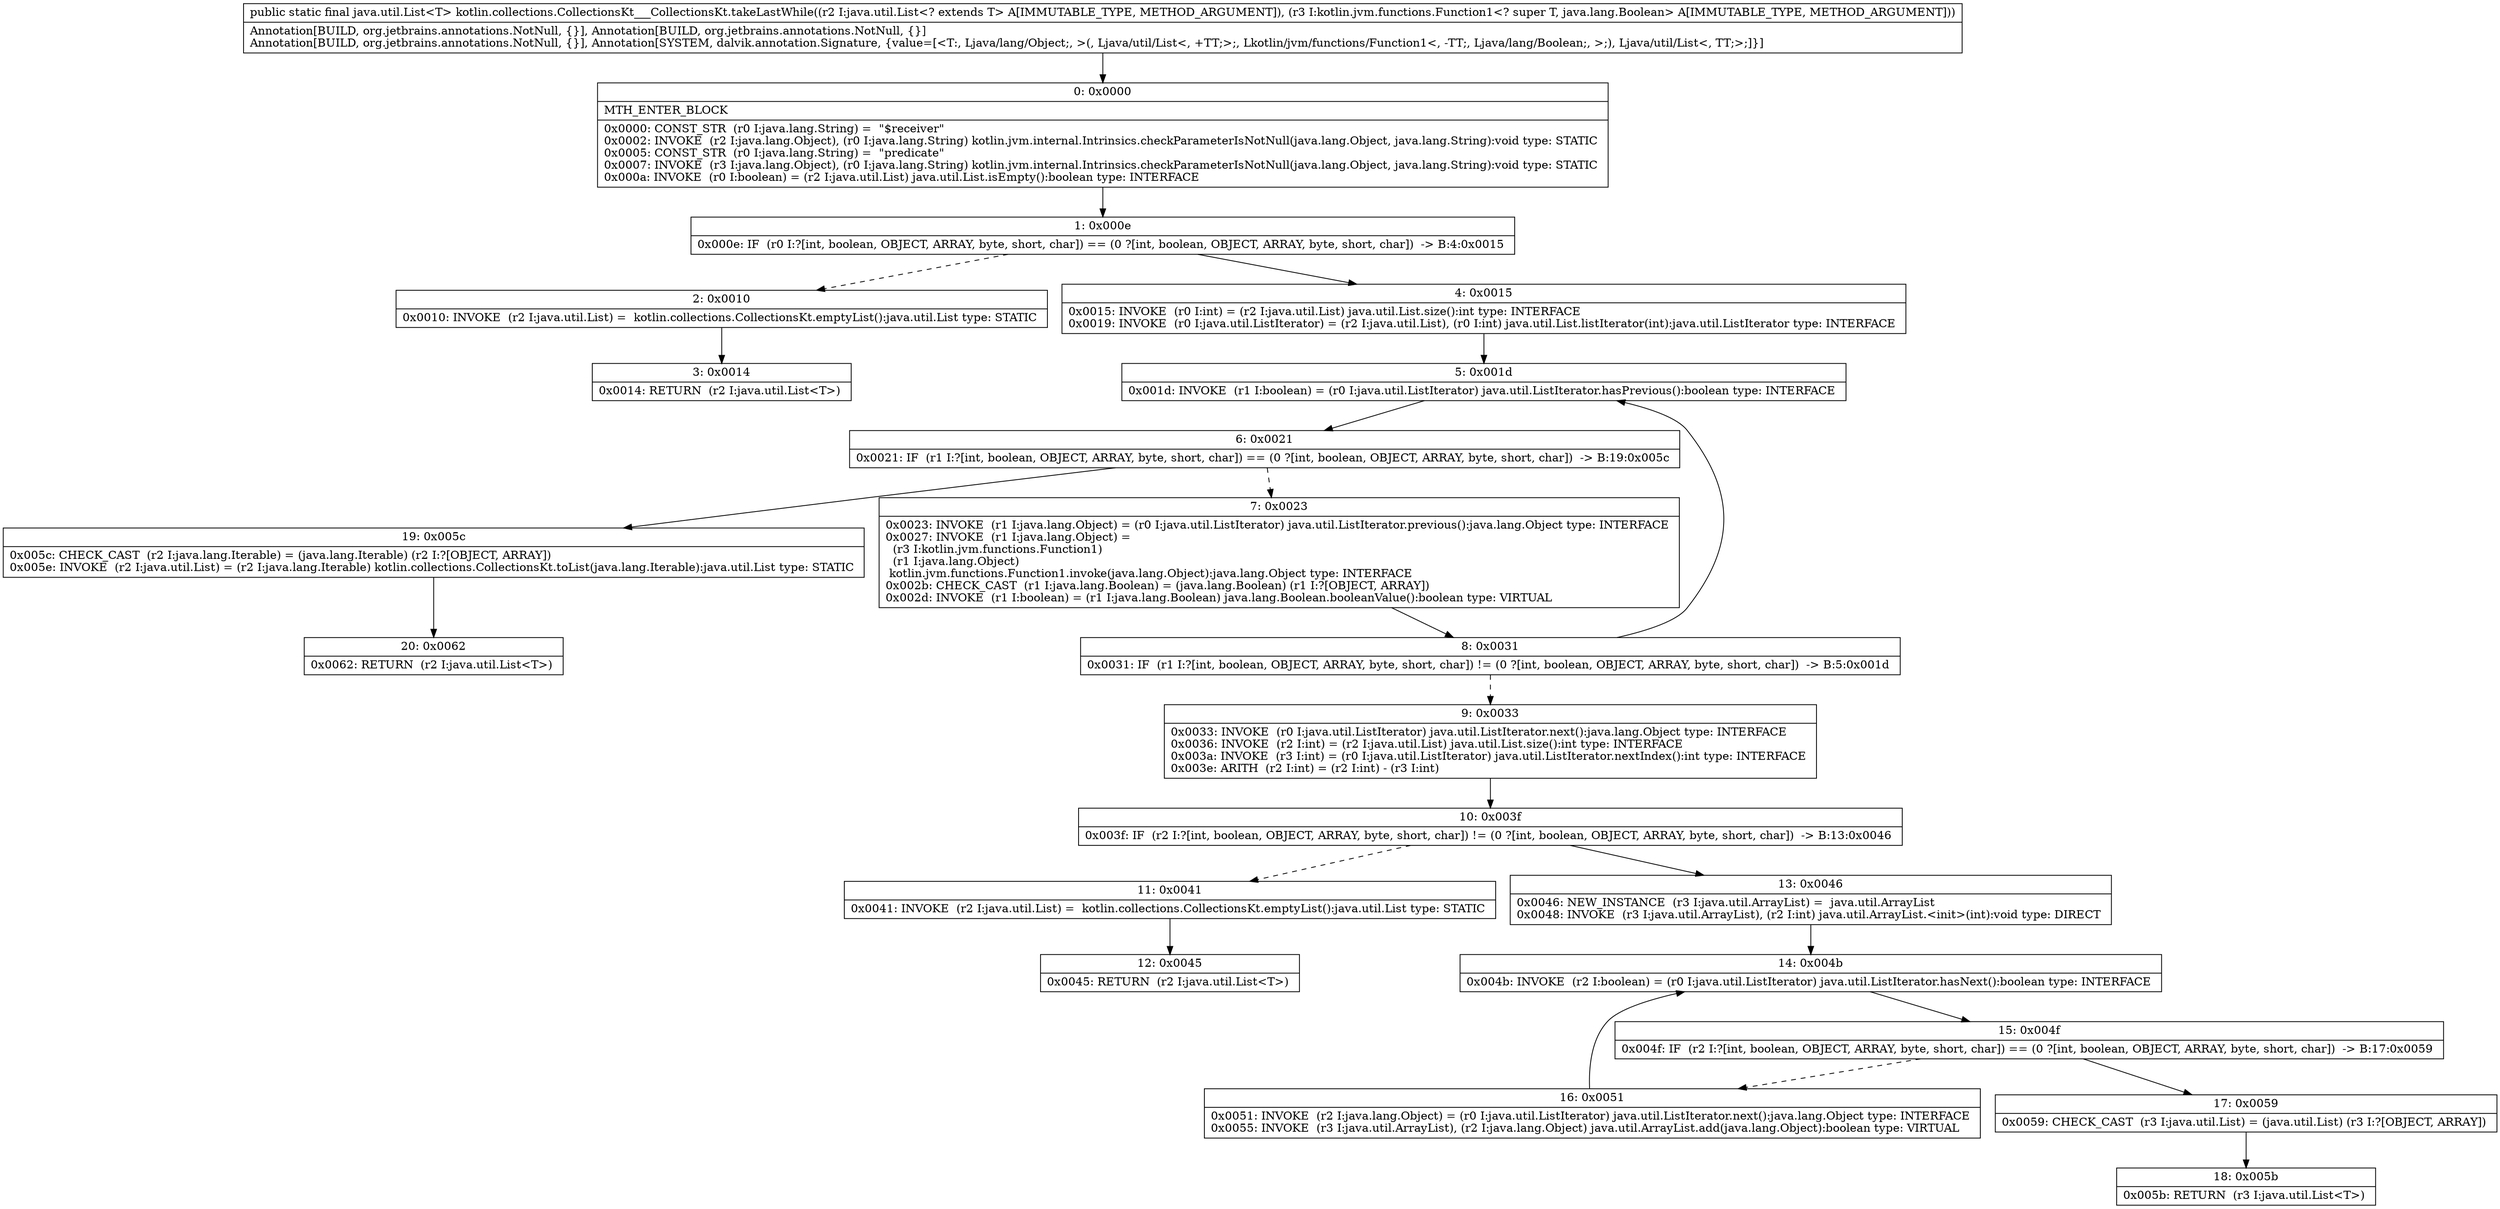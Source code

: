 digraph "CFG forkotlin.collections.CollectionsKt___CollectionsKt.takeLastWhile(Ljava\/util\/List;Lkotlin\/jvm\/functions\/Function1;)Ljava\/util\/List;" {
Node_0 [shape=record,label="{0\:\ 0x0000|MTH_ENTER_BLOCK\l|0x0000: CONST_STR  (r0 I:java.lang.String) =  \"$receiver\" \l0x0002: INVOKE  (r2 I:java.lang.Object), (r0 I:java.lang.String) kotlin.jvm.internal.Intrinsics.checkParameterIsNotNull(java.lang.Object, java.lang.String):void type: STATIC \l0x0005: CONST_STR  (r0 I:java.lang.String) =  \"predicate\" \l0x0007: INVOKE  (r3 I:java.lang.Object), (r0 I:java.lang.String) kotlin.jvm.internal.Intrinsics.checkParameterIsNotNull(java.lang.Object, java.lang.String):void type: STATIC \l0x000a: INVOKE  (r0 I:boolean) = (r2 I:java.util.List) java.util.List.isEmpty():boolean type: INTERFACE \l}"];
Node_1 [shape=record,label="{1\:\ 0x000e|0x000e: IF  (r0 I:?[int, boolean, OBJECT, ARRAY, byte, short, char]) == (0 ?[int, boolean, OBJECT, ARRAY, byte, short, char])  \-\> B:4:0x0015 \l}"];
Node_2 [shape=record,label="{2\:\ 0x0010|0x0010: INVOKE  (r2 I:java.util.List) =  kotlin.collections.CollectionsKt.emptyList():java.util.List type: STATIC \l}"];
Node_3 [shape=record,label="{3\:\ 0x0014|0x0014: RETURN  (r2 I:java.util.List\<T\>) \l}"];
Node_4 [shape=record,label="{4\:\ 0x0015|0x0015: INVOKE  (r0 I:int) = (r2 I:java.util.List) java.util.List.size():int type: INTERFACE \l0x0019: INVOKE  (r0 I:java.util.ListIterator) = (r2 I:java.util.List), (r0 I:int) java.util.List.listIterator(int):java.util.ListIterator type: INTERFACE \l}"];
Node_5 [shape=record,label="{5\:\ 0x001d|0x001d: INVOKE  (r1 I:boolean) = (r0 I:java.util.ListIterator) java.util.ListIterator.hasPrevious():boolean type: INTERFACE \l}"];
Node_6 [shape=record,label="{6\:\ 0x0021|0x0021: IF  (r1 I:?[int, boolean, OBJECT, ARRAY, byte, short, char]) == (0 ?[int, boolean, OBJECT, ARRAY, byte, short, char])  \-\> B:19:0x005c \l}"];
Node_7 [shape=record,label="{7\:\ 0x0023|0x0023: INVOKE  (r1 I:java.lang.Object) = (r0 I:java.util.ListIterator) java.util.ListIterator.previous():java.lang.Object type: INTERFACE \l0x0027: INVOKE  (r1 I:java.lang.Object) = \l  (r3 I:kotlin.jvm.functions.Function1)\l  (r1 I:java.lang.Object)\l kotlin.jvm.functions.Function1.invoke(java.lang.Object):java.lang.Object type: INTERFACE \l0x002b: CHECK_CAST  (r1 I:java.lang.Boolean) = (java.lang.Boolean) (r1 I:?[OBJECT, ARRAY]) \l0x002d: INVOKE  (r1 I:boolean) = (r1 I:java.lang.Boolean) java.lang.Boolean.booleanValue():boolean type: VIRTUAL \l}"];
Node_8 [shape=record,label="{8\:\ 0x0031|0x0031: IF  (r1 I:?[int, boolean, OBJECT, ARRAY, byte, short, char]) != (0 ?[int, boolean, OBJECT, ARRAY, byte, short, char])  \-\> B:5:0x001d \l}"];
Node_9 [shape=record,label="{9\:\ 0x0033|0x0033: INVOKE  (r0 I:java.util.ListIterator) java.util.ListIterator.next():java.lang.Object type: INTERFACE \l0x0036: INVOKE  (r2 I:int) = (r2 I:java.util.List) java.util.List.size():int type: INTERFACE \l0x003a: INVOKE  (r3 I:int) = (r0 I:java.util.ListIterator) java.util.ListIterator.nextIndex():int type: INTERFACE \l0x003e: ARITH  (r2 I:int) = (r2 I:int) \- (r3 I:int) \l}"];
Node_10 [shape=record,label="{10\:\ 0x003f|0x003f: IF  (r2 I:?[int, boolean, OBJECT, ARRAY, byte, short, char]) != (0 ?[int, boolean, OBJECT, ARRAY, byte, short, char])  \-\> B:13:0x0046 \l}"];
Node_11 [shape=record,label="{11\:\ 0x0041|0x0041: INVOKE  (r2 I:java.util.List) =  kotlin.collections.CollectionsKt.emptyList():java.util.List type: STATIC \l}"];
Node_12 [shape=record,label="{12\:\ 0x0045|0x0045: RETURN  (r2 I:java.util.List\<T\>) \l}"];
Node_13 [shape=record,label="{13\:\ 0x0046|0x0046: NEW_INSTANCE  (r3 I:java.util.ArrayList) =  java.util.ArrayList \l0x0048: INVOKE  (r3 I:java.util.ArrayList), (r2 I:int) java.util.ArrayList.\<init\>(int):void type: DIRECT \l}"];
Node_14 [shape=record,label="{14\:\ 0x004b|0x004b: INVOKE  (r2 I:boolean) = (r0 I:java.util.ListIterator) java.util.ListIterator.hasNext():boolean type: INTERFACE \l}"];
Node_15 [shape=record,label="{15\:\ 0x004f|0x004f: IF  (r2 I:?[int, boolean, OBJECT, ARRAY, byte, short, char]) == (0 ?[int, boolean, OBJECT, ARRAY, byte, short, char])  \-\> B:17:0x0059 \l}"];
Node_16 [shape=record,label="{16\:\ 0x0051|0x0051: INVOKE  (r2 I:java.lang.Object) = (r0 I:java.util.ListIterator) java.util.ListIterator.next():java.lang.Object type: INTERFACE \l0x0055: INVOKE  (r3 I:java.util.ArrayList), (r2 I:java.lang.Object) java.util.ArrayList.add(java.lang.Object):boolean type: VIRTUAL \l}"];
Node_17 [shape=record,label="{17\:\ 0x0059|0x0059: CHECK_CAST  (r3 I:java.util.List) = (java.util.List) (r3 I:?[OBJECT, ARRAY]) \l}"];
Node_18 [shape=record,label="{18\:\ 0x005b|0x005b: RETURN  (r3 I:java.util.List\<T\>) \l}"];
Node_19 [shape=record,label="{19\:\ 0x005c|0x005c: CHECK_CAST  (r2 I:java.lang.Iterable) = (java.lang.Iterable) (r2 I:?[OBJECT, ARRAY]) \l0x005e: INVOKE  (r2 I:java.util.List) = (r2 I:java.lang.Iterable) kotlin.collections.CollectionsKt.toList(java.lang.Iterable):java.util.List type: STATIC \l}"];
Node_20 [shape=record,label="{20\:\ 0x0062|0x0062: RETURN  (r2 I:java.util.List\<T\>) \l}"];
MethodNode[shape=record,label="{public static final java.util.List\<T\> kotlin.collections.CollectionsKt___CollectionsKt.takeLastWhile((r2 I:java.util.List\<? extends T\> A[IMMUTABLE_TYPE, METHOD_ARGUMENT]), (r3 I:kotlin.jvm.functions.Function1\<? super T, java.lang.Boolean\> A[IMMUTABLE_TYPE, METHOD_ARGUMENT]))  | Annotation[BUILD, org.jetbrains.annotations.NotNull, \{\}], Annotation[BUILD, org.jetbrains.annotations.NotNull, \{\}]\lAnnotation[BUILD, org.jetbrains.annotations.NotNull, \{\}], Annotation[SYSTEM, dalvik.annotation.Signature, \{value=[\<T:, Ljava\/lang\/Object;, \>(, Ljava\/util\/List\<, +TT;\>;, Lkotlin\/jvm\/functions\/Function1\<, \-TT;, Ljava\/lang\/Boolean;, \>;), Ljava\/util\/List\<, TT;\>;]\}]\l}"];
MethodNode -> Node_0;
Node_0 -> Node_1;
Node_1 -> Node_2[style=dashed];
Node_1 -> Node_4;
Node_2 -> Node_3;
Node_4 -> Node_5;
Node_5 -> Node_6;
Node_6 -> Node_7[style=dashed];
Node_6 -> Node_19;
Node_7 -> Node_8;
Node_8 -> Node_5;
Node_8 -> Node_9[style=dashed];
Node_9 -> Node_10;
Node_10 -> Node_11[style=dashed];
Node_10 -> Node_13;
Node_11 -> Node_12;
Node_13 -> Node_14;
Node_14 -> Node_15;
Node_15 -> Node_16[style=dashed];
Node_15 -> Node_17;
Node_16 -> Node_14;
Node_17 -> Node_18;
Node_19 -> Node_20;
}

